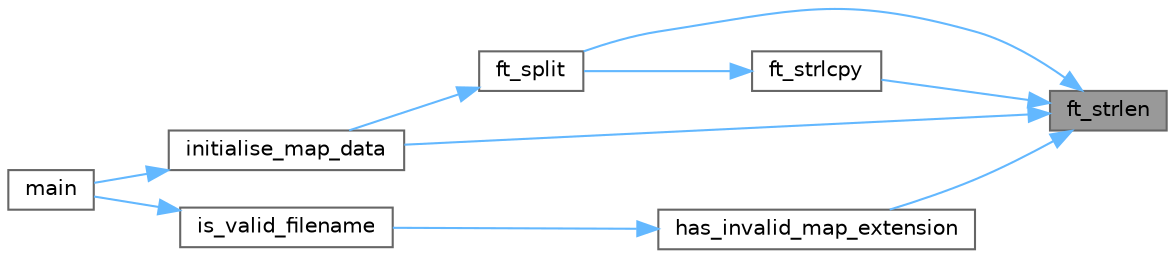 digraph "ft_strlen"
{
 // INTERACTIVE_SVG=YES
 // LATEX_PDF_SIZE
  bgcolor="transparent";
  edge [fontname=Helvetica,fontsize=10,labelfontname=Helvetica,labelfontsize=10];
  node [fontname=Helvetica,fontsize=10,shape=box,height=0.2,width=0.4];
  rankdir="RL";
  Node1 [label="ft_strlen",height=0.2,width=0.4,color="gray40", fillcolor="grey60", style="filled", fontcolor="black",tooltip="Calculates the length of a string."];
  Node1 -> Node2 [dir="back",color="steelblue1",style="solid"];
  Node2 [label="ft_split",height=0.2,width=0.4,color="grey40", fillcolor="white", style="filled",URL="$ft__split_8c.html#aa65c9de65051c8c589286cf133c4a1f4",tooltip="Splits a string into an array of strings based on a given delimiter."];
  Node2 -> Node3 [dir="back",color="steelblue1",style="solid"];
  Node3 [label="initialise_map_data",height=0.2,width=0.4,color="grey40", fillcolor="white", style="filled",URL="$draw__map__utils_8c.html#a5fa910f318c64f5de1f230726dfe8540",tooltip="Initializes map data."];
  Node3 -> Node4 [dir="back",color="steelblue1",style="solid"];
  Node4 [label="main",height=0.2,width=0.4,color="grey40", fillcolor="white", style="filled",URL="$main_8c.html#a3c04138a5bfe5d72780bb7e82a18e627",tooltip=" "];
  Node1 -> Node5 [dir="back",color="steelblue1",style="solid"];
  Node5 [label="ft_strlcpy",height=0.2,width=0.4,color="grey40", fillcolor="white", style="filled",URL="$ft__strlcpy_8c.html#a12f759eb9793cf306fede66d0b7de0fc",tooltip="Copy a string to a destination buffer with a specified maximum size."];
  Node5 -> Node2 [dir="back",color="steelblue1",style="solid"];
  Node1 -> Node6 [dir="back",color="steelblue1",style="solid"];
  Node6 [label="has_invalid_map_extension",height=0.2,width=0.4,color="grey40", fillcolor="white", style="filled",URL="$error__handling_8c.html#ae82ab44de3b7db5df0474efb78347c37",tooltip="Checks if the given filename has a valid extension."];
  Node6 -> Node7 [dir="back",color="steelblue1",style="solid"];
  Node7 [label="is_valid_filename",height=0.2,width=0.4,color="grey40", fillcolor="white", style="filled",URL="$error__handling_8c.html#a28722e35659ad0e59ef9d1f1c09e23f1",tooltip="Checks if the given filename is valid."];
  Node7 -> Node4 [dir="back",color="steelblue1",style="solid"];
  Node1 -> Node3 [dir="back",color="steelblue1",style="solid"];
}
